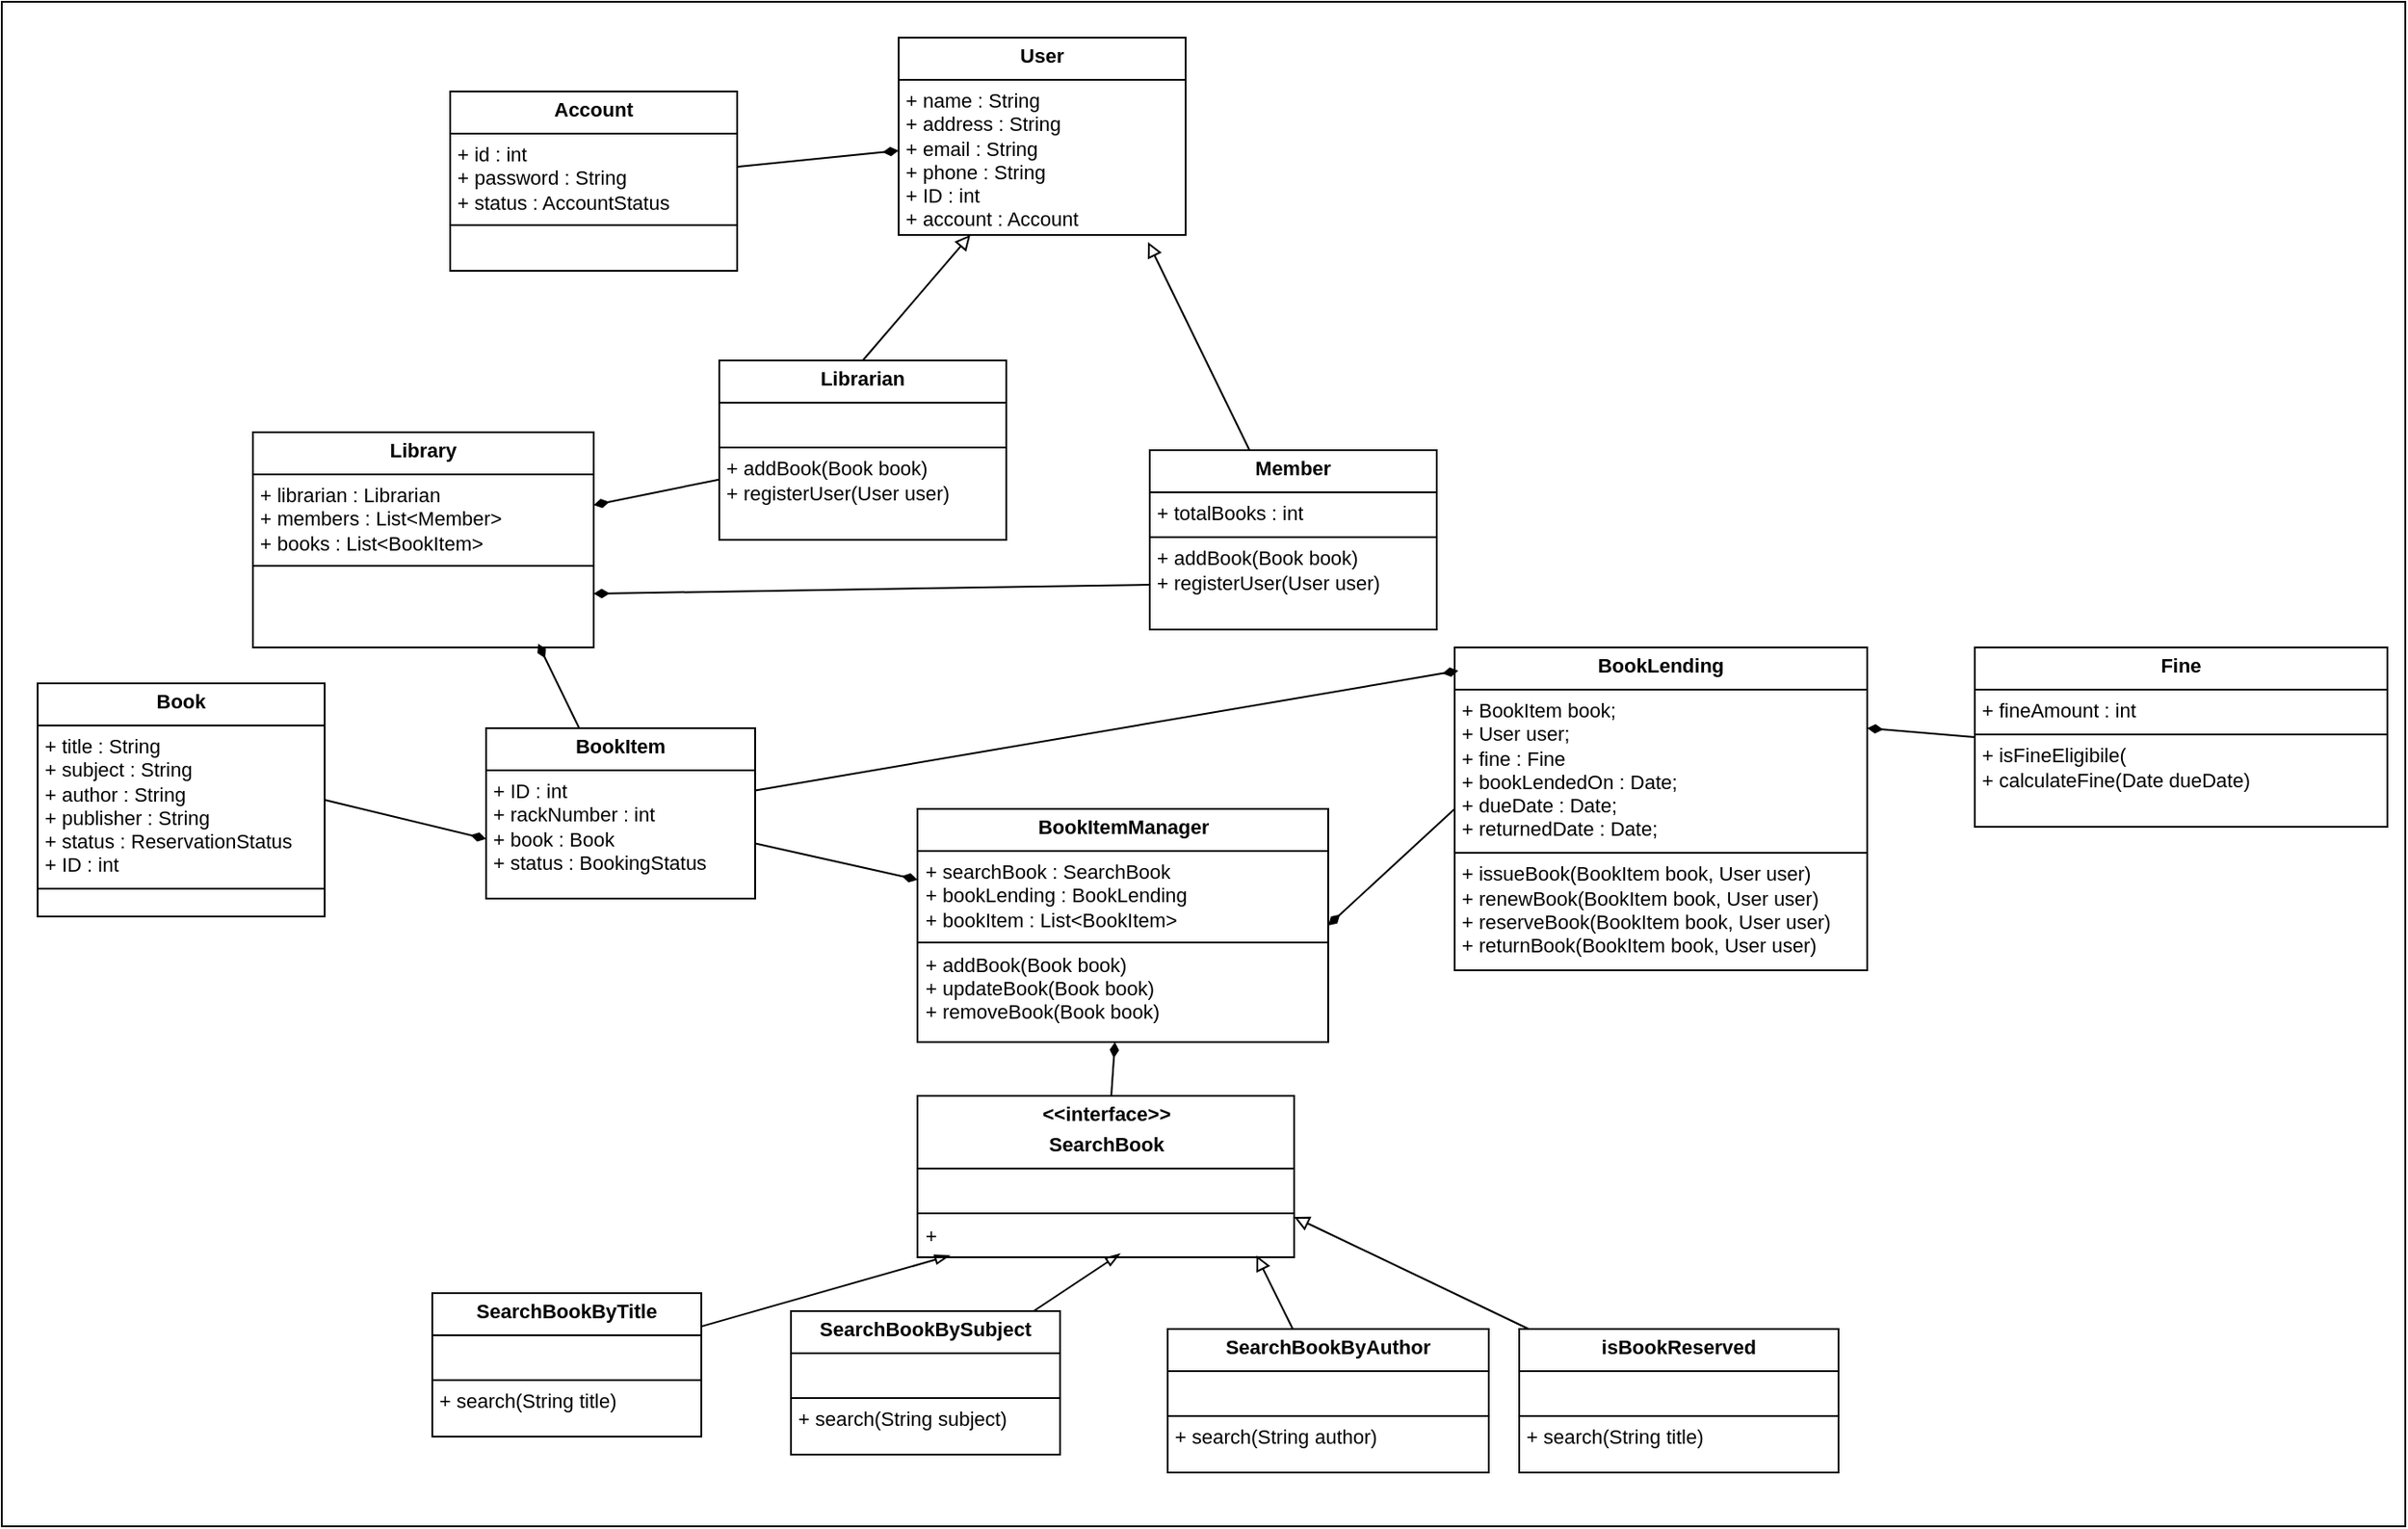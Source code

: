 <mxfile version="27.2.0">
  <diagram name="Page-1" id="mJoWEREI3IBp4GLtIxqX">
    <mxGraphModel dx="1452" dy="1329" grid="1" gridSize="10" guides="1" tooltips="1" connect="1" arrows="1" fold="1" page="0" pageScale="1" pageWidth="1100" pageHeight="850" math="0" shadow="0">
      <root>
        <mxCell id="0" />
        <mxCell id="1" parent="0" />
        <mxCell id="wMvskmWpZirD1I9a-Efr-64" value="" style="rounded=0;whiteSpace=wrap;html=1;strokeColor=default;align=left;verticalAlign=top;fontFamily=Helvetica;fontSize=11;fontColor=default;labelBackgroundColor=none;fillColor=default;" vertex="1" parent="1">
          <mxGeometry x="280" y="-210" width="1340" height="850" as="geometry" />
        </mxCell>
        <mxCell id="wMvskmWpZirD1I9a-Efr-27" value="&lt;p style=&quot;margin:0px;margin-top:4px;text-align:center;&quot;&gt;&lt;b&gt;User&lt;/b&gt;&lt;/p&gt;&lt;hr style=&quot;border-style:solid;&quot; size=&quot;1&quot;&gt;&lt;p style=&quot;margin:0px;margin-left:4px;&quot;&gt;+ name : String&lt;/p&gt;&lt;p style=&quot;margin:0px;margin-left:4px;&quot;&gt;+ address : String&lt;/p&gt;&lt;p style=&quot;margin:0px;margin-left:4px;&quot;&gt;+ email : String&lt;/p&gt;&lt;p style=&quot;margin:0px;margin-left:4px;&quot;&gt;+ phone : String&lt;/p&gt;&lt;p style=&quot;margin:0px;margin-left:4px;&quot;&gt;+ ID : int&lt;/p&gt;&lt;p style=&quot;margin:0px;margin-left:4px;&quot;&gt;+ account : Account&amp;nbsp;&lt;/p&gt;" style="verticalAlign=top;align=left;overflow=fill;html=1;whiteSpace=wrap;fontFamily=Helvetica;fontSize=11;fontColor=default;labelBackgroundColor=none;" vertex="1" parent="1">
          <mxGeometry x="780" y="-190" width="160" height="110" as="geometry" />
        </mxCell>
        <mxCell id="wMvskmWpZirD1I9a-Efr-28" value="&lt;p style=&quot;margin:0px;margin-top:4px;text-align:center;&quot;&gt;&lt;b&gt;Book&lt;/b&gt;&lt;/p&gt;&lt;hr style=&quot;border-style:solid;&quot; size=&quot;1&quot;&gt;&lt;p style=&quot;margin:0px;margin-left:4px;&quot;&gt;+ title : String&lt;/p&gt;&lt;p style=&quot;margin:0px;margin-left:4px;&quot;&gt;+ subject : String&lt;/p&gt;&lt;p style=&quot;margin:0px;margin-left:4px;&quot;&gt;+ author : String&lt;/p&gt;&lt;p style=&quot;margin:0px;margin-left:4px;&quot;&gt;+ publisher : String&lt;/p&gt;&lt;p style=&quot;margin:0px;margin-left:4px;&quot;&gt;+ status : ReservationStatus&lt;/p&gt;&lt;p style=&quot;margin:0px;margin-left:4px;&quot;&gt;+ ID : int&lt;/p&gt;&lt;hr style=&quot;border-style:solid;&quot; size=&quot;1&quot;&gt;&lt;p style=&quot;margin:0px;margin-left:4px;&quot;&gt;&lt;br&gt;&lt;/p&gt;" style="verticalAlign=top;align=left;overflow=fill;html=1;whiteSpace=wrap;fontFamily=Helvetica;fontSize=11;fontColor=default;labelBackgroundColor=none;" vertex="1" parent="1">
          <mxGeometry x="300" y="170" width="160" height="130" as="geometry" />
        </mxCell>
        <mxCell id="wMvskmWpZirD1I9a-Efr-45" value="" style="edgeStyle=none;shape=connector;rounded=0;orthogonalLoop=1;jettySize=auto;html=1;strokeColor=default;align=center;verticalAlign=middle;fontFamily=Helvetica;fontSize=11;fontColor=default;labelBackgroundColor=none;endArrow=diamondThin;endFill=1;" edge="1" parent="1" source="wMvskmWpZirD1I9a-Efr-29" target="wMvskmWpZirD1I9a-Efr-33">
          <mxGeometry relative="1" as="geometry" />
        </mxCell>
        <mxCell id="wMvskmWpZirD1I9a-Efr-29" value="&lt;p style=&quot;margin:0px;margin-top:4px;text-align:center;&quot;&gt;&lt;b&gt;BookItem&lt;/b&gt;&lt;/p&gt;&lt;hr style=&quot;border-style:solid;&quot; size=&quot;1&quot;&gt;&lt;p style=&quot;margin:0px;margin-left:4px;&quot;&gt;+ ID : int&lt;/p&gt;&lt;p style=&quot;margin:0px;margin-left:4px;&quot;&gt;+ rackNumber : int&lt;/p&gt;&lt;p style=&quot;margin:0px;margin-left:4px;&quot;&gt;+ book : Book&lt;/p&gt;&lt;p style=&quot;margin:0px;margin-left:4px;&quot;&gt;+ status : BookingStatus&lt;/p&gt;" style="verticalAlign=top;align=left;overflow=fill;html=1;whiteSpace=wrap;fontFamily=Helvetica;fontSize=11;fontColor=default;labelBackgroundColor=none;" vertex="1" parent="1">
          <mxGeometry x="550" y="195" width="150" height="95" as="geometry" />
        </mxCell>
        <mxCell id="wMvskmWpZirD1I9a-Efr-31" style="edgeStyle=none;shape=connector;rounded=0;orthogonalLoop=1;jettySize=auto;html=1;exitX=1;exitY=0.5;exitDx=0;exitDy=0;entryX=0;entryY=0.65;entryDx=0;entryDy=0;entryPerimeter=0;strokeColor=default;align=center;verticalAlign=middle;fontFamily=Helvetica;fontSize=11;fontColor=default;labelBackgroundColor=none;endArrow=diamondThin;endFill=1;" edge="1" parent="1" source="wMvskmWpZirD1I9a-Efr-28" target="wMvskmWpZirD1I9a-Efr-29">
          <mxGeometry relative="1" as="geometry" />
        </mxCell>
        <mxCell id="wMvskmWpZirD1I9a-Efr-33" value="&lt;p style=&quot;margin:0px;margin-top:4px;text-align:center;&quot;&gt;&lt;b&gt;BookItemManager&lt;/b&gt;&lt;/p&gt;&lt;hr style=&quot;border-style:solid;&quot; size=&quot;1&quot;&gt;&lt;p style=&quot;margin:0px;margin-left:4px;&quot;&gt;+ searchBook : SearchBook&lt;/p&gt;&lt;p style=&quot;margin:0px;margin-left:4px;&quot;&gt;+ bookLending : BookLending&lt;br&gt;+ bookItem : List&amp;lt;BookItem&amp;gt;&lt;/p&gt;&lt;hr style=&quot;border-style:solid;&quot; size=&quot;1&quot;&gt;&lt;p style=&quot;margin:0px;margin-left:4px;&quot;&gt;+ addBook(Book book)&lt;/p&gt;&lt;p style=&quot;margin:0px;margin-left:4px;&quot;&gt;+ updateBook(Book book)&lt;/p&gt;&lt;p style=&quot;margin:0px;margin-left:4px;&quot;&gt;+ removeBook(Book book)&lt;/p&gt;" style="verticalAlign=top;align=left;overflow=fill;html=1;whiteSpace=wrap;fontFamily=Helvetica;fontSize=11;fontColor=default;labelBackgroundColor=none;" vertex="1" parent="1">
          <mxGeometry x="790.5" y="240" width="229" height="130" as="geometry" />
        </mxCell>
        <mxCell id="wMvskmWpZirD1I9a-Efr-44" value="" style="edgeStyle=none;shape=connector;rounded=0;orthogonalLoop=1;jettySize=auto;html=1;strokeColor=default;align=center;verticalAlign=middle;fontFamily=Helvetica;fontSize=11;fontColor=default;labelBackgroundColor=none;endArrow=diamondThin;endFill=1;" edge="1" parent="1" source="wMvskmWpZirD1I9a-Efr-34" target="wMvskmWpZirD1I9a-Efr-33">
          <mxGeometry relative="1" as="geometry" />
        </mxCell>
        <mxCell id="wMvskmWpZirD1I9a-Efr-34" value="&lt;p style=&quot;margin:0px;margin-top:4px;text-align:center;&quot;&gt;&lt;b&gt;&amp;lt;&amp;lt;interface&amp;gt;&amp;gt;&lt;/b&gt;&lt;/p&gt;&lt;p style=&quot;margin:0px;margin-top:4px;text-align:center;&quot;&gt;&lt;b&gt;SearchBook&lt;/b&gt;&lt;/p&gt;&lt;hr style=&quot;border-style:solid;&quot; size=&quot;1&quot;&gt;&lt;p style=&quot;margin:0px;margin-left:4px;&quot;&gt;&lt;br&gt;&lt;/p&gt;&lt;hr style=&quot;border-style:solid;&quot; size=&quot;1&quot;&gt;&lt;p style=&quot;margin:0px;margin-left:4px;&quot;&gt;+&lt;/p&gt;" style="verticalAlign=top;align=left;overflow=fill;html=1;whiteSpace=wrap;fontFamily=Helvetica;fontSize=11;fontColor=default;labelBackgroundColor=none;" vertex="1" parent="1">
          <mxGeometry x="790.5" y="400" width="210" height="90" as="geometry" />
        </mxCell>
        <mxCell id="wMvskmWpZirD1I9a-Efr-35" value="&lt;p style=&quot;margin:0px;margin-top:4px;text-align:center;&quot;&gt;&lt;b&gt;SearchBookByTitle&lt;/b&gt;&lt;/p&gt;&lt;hr style=&quot;border-style:solid;&quot; size=&quot;1&quot;&gt;&lt;p style=&quot;margin:0px;margin-left:4px;&quot;&gt;&lt;br&gt;&lt;/p&gt;&lt;hr style=&quot;border-style:solid;&quot; size=&quot;1&quot;&gt;&lt;p style=&quot;margin:0px;margin-left:4px;&quot;&gt;+ search(String title)&lt;/p&gt;" style="verticalAlign=top;align=left;overflow=fill;html=1;whiteSpace=wrap;fontFamily=Helvetica;fontSize=11;fontColor=default;labelBackgroundColor=none;" vertex="1" parent="1">
          <mxGeometry x="520" y="510" width="150" height="80" as="geometry" />
        </mxCell>
        <mxCell id="wMvskmWpZirD1I9a-Efr-36" value="&lt;p style=&quot;margin:0px;margin-top:4px;text-align:center;&quot;&gt;&lt;b&gt;SearchBookBySubject&lt;/b&gt;&lt;/p&gt;&lt;hr style=&quot;border-style:solid;&quot; size=&quot;1&quot;&gt;&lt;p style=&quot;margin:0px;margin-left:4px;&quot;&gt;&lt;br&gt;&lt;/p&gt;&lt;hr style=&quot;border-style:solid;&quot; size=&quot;1&quot;&gt;&lt;p style=&quot;margin:0px;margin-left:4px;&quot;&gt;+&amp;nbsp;&lt;span style=&quot;background-color: transparent; color: light-dark(rgb(0, 0, 0), rgb(255, 255, 255));&quot;&gt;search(String subject)&lt;/span&gt;&lt;/p&gt;" style="verticalAlign=top;align=left;overflow=fill;html=1;whiteSpace=wrap;fontFamily=Helvetica;fontSize=11;fontColor=default;labelBackgroundColor=none;" vertex="1" parent="1">
          <mxGeometry x="720" y="520" width="150" height="80" as="geometry" />
        </mxCell>
        <mxCell id="wMvskmWpZirD1I9a-Efr-37" value="&lt;p style=&quot;margin:0px;margin-top:4px;text-align:center;&quot;&gt;&lt;b&gt;SearchBookByAuthor&lt;/b&gt;&lt;/p&gt;&lt;hr style=&quot;border-style:solid;&quot; size=&quot;1&quot;&gt;&lt;p style=&quot;margin:0px;margin-left:4px;&quot;&gt;&lt;br&gt;&lt;/p&gt;&lt;hr style=&quot;border-style:solid;&quot; size=&quot;1&quot;&gt;&lt;p style=&quot;margin:0px;margin-left:4px;&quot;&gt;+&amp;nbsp;&lt;span style=&quot;color: light-dark(rgb(0, 0, 0), rgb(255, 255, 255)); background-color: transparent;&quot;&gt;search(String author)&lt;/span&gt;&lt;/p&gt;" style="verticalAlign=top;align=left;overflow=fill;html=1;whiteSpace=wrap;fontFamily=Helvetica;fontSize=11;fontColor=default;labelBackgroundColor=none;" vertex="1" parent="1">
          <mxGeometry x="930" y="530" width="179" height="80" as="geometry" />
        </mxCell>
        <mxCell id="wMvskmWpZirD1I9a-Efr-38" style="edgeStyle=none;shape=connector;rounded=0;orthogonalLoop=1;jettySize=auto;html=1;entryX=0.086;entryY=0.989;entryDx=0;entryDy=0;entryPerimeter=0;strokeColor=default;align=center;verticalAlign=middle;fontFamily=Helvetica;fontSize=11;fontColor=default;labelBackgroundColor=none;endArrow=blockThin;endFill=0;" edge="1" parent="1" source="wMvskmWpZirD1I9a-Efr-35" target="wMvskmWpZirD1I9a-Efr-34">
          <mxGeometry relative="1" as="geometry" />
        </mxCell>
        <mxCell id="wMvskmWpZirD1I9a-Efr-39" style="edgeStyle=none;shape=connector;rounded=0;orthogonalLoop=1;jettySize=auto;html=1;entryX=0.538;entryY=0.978;entryDx=0;entryDy=0;entryPerimeter=0;strokeColor=default;align=center;verticalAlign=middle;fontFamily=Helvetica;fontSize=11;fontColor=default;labelBackgroundColor=none;endArrow=blockThin;endFill=0;" edge="1" parent="1" source="wMvskmWpZirD1I9a-Efr-36" target="wMvskmWpZirD1I9a-Efr-34">
          <mxGeometry relative="1" as="geometry" />
        </mxCell>
        <mxCell id="wMvskmWpZirD1I9a-Efr-40" style="edgeStyle=none;shape=connector;rounded=0;orthogonalLoop=1;jettySize=auto;html=1;entryX=0.9;entryY=0.989;entryDx=0;entryDy=0;entryPerimeter=0;strokeColor=default;align=center;verticalAlign=middle;fontFamily=Helvetica;fontSize=11;fontColor=default;labelBackgroundColor=none;endArrow=block;endFill=0;" edge="1" parent="1" source="wMvskmWpZirD1I9a-Efr-37" target="wMvskmWpZirD1I9a-Efr-34">
          <mxGeometry relative="1" as="geometry" />
        </mxCell>
        <mxCell id="wMvskmWpZirD1I9a-Efr-58" style="edgeStyle=none;shape=connector;rounded=0;orthogonalLoop=1;jettySize=auto;html=1;strokeColor=default;align=center;verticalAlign=middle;fontFamily=Helvetica;fontSize=11;fontColor=default;labelBackgroundColor=none;endArrow=diamondThin;endFill=1;" edge="1" parent="1" source="wMvskmWpZirD1I9a-Efr-46" target="wMvskmWpZirD1I9a-Efr-27">
          <mxGeometry relative="1" as="geometry" />
        </mxCell>
        <mxCell id="wMvskmWpZirD1I9a-Efr-46" value="&lt;p style=&quot;margin:0px;margin-top:4px;text-align:center;&quot;&gt;&lt;b&gt;Account&lt;/b&gt;&lt;/p&gt;&lt;hr style=&quot;border-style:solid;&quot; size=&quot;1&quot;&gt;&lt;p style=&quot;margin:0px;margin-left:4px;&quot;&gt;+ id : int&lt;/p&gt;&lt;p style=&quot;margin:0px;margin-left:4px;&quot;&gt;+ password : String&lt;/p&gt;&lt;p style=&quot;margin:0px;margin-left:4px;&quot;&gt;+ status : AccountStatus&lt;/p&gt;&lt;hr style=&quot;border-style:solid;&quot; size=&quot;1&quot;&gt;&lt;p style=&quot;margin:0px;margin-left:4px;&quot;&gt;&lt;br&gt;&lt;/p&gt;" style="verticalAlign=top;align=left;overflow=fill;html=1;whiteSpace=wrap;fontFamily=Helvetica;fontSize=11;fontColor=default;labelBackgroundColor=none;" vertex="1" parent="1">
          <mxGeometry x="530" y="-160" width="160" height="100" as="geometry" />
        </mxCell>
        <mxCell id="wMvskmWpZirD1I9a-Efr-59" style="edgeStyle=none;shape=connector;rounded=0;orthogonalLoop=1;jettySize=auto;html=1;strokeColor=default;align=center;verticalAlign=middle;fontFamily=Helvetica;fontSize=11;fontColor=default;labelBackgroundColor=none;endArrow=diamondThin;endFill=1;" edge="1" parent="1" source="wMvskmWpZirD1I9a-Efr-47" target="wMvskmWpZirD1I9a-Efr-48">
          <mxGeometry relative="1" as="geometry" />
        </mxCell>
        <mxCell id="wMvskmWpZirD1I9a-Efr-61" style="edgeStyle=none;shape=connector;rounded=0;orthogonalLoop=1;jettySize=auto;html=1;exitX=0.5;exitY=0;exitDx=0;exitDy=0;entryX=0.25;entryY=1;entryDx=0;entryDy=0;strokeColor=default;align=center;verticalAlign=middle;fontFamily=Helvetica;fontSize=11;fontColor=default;labelBackgroundColor=none;endArrow=block;endFill=0;" edge="1" parent="1" source="wMvskmWpZirD1I9a-Efr-47" target="wMvskmWpZirD1I9a-Efr-27">
          <mxGeometry relative="1" as="geometry" />
        </mxCell>
        <mxCell id="wMvskmWpZirD1I9a-Efr-47" value="&lt;p style=&quot;margin:0px;margin-top:4px;text-align:center;&quot;&gt;&lt;b&gt;Librarian&lt;/b&gt;&lt;/p&gt;&lt;hr style=&quot;border-style:solid;&quot; size=&quot;1&quot;&gt;&lt;p style=&quot;margin:0px;margin-left:4px;&quot;&gt;&lt;br&gt;&lt;/p&gt;&lt;hr style=&quot;border-style:solid;&quot; size=&quot;1&quot;&gt;&lt;p style=&quot;margin:0px;margin-left:4px;&quot;&gt;+ addBook(Book book)&lt;/p&gt;&lt;p style=&quot;margin:0px;margin-left:4px;&quot;&gt;+ registerUser(User user)&lt;/p&gt;" style="verticalAlign=top;align=left;overflow=fill;html=1;whiteSpace=wrap;fontFamily=Helvetica;fontSize=11;fontColor=default;labelBackgroundColor=none;" vertex="1" parent="1">
          <mxGeometry x="680" y="-10" width="160" height="100" as="geometry" />
        </mxCell>
        <mxCell id="wMvskmWpZirD1I9a-Efr-48" value="&lt;p style=&quot;margin:0px;margin-top:4px;text-align:center;&quot;&gt;&lt;b&gt;Library&lt;/b&gt;&lt;/p&gt;&lt;hr style=&quot;border-style:solid;&quot; size=&quot;1&quot;&gt;&lt;p style=&quot;margin:0px;margin-left:4px;&quot;&gt;+ librarian : Librarian&lt;/p&gt;&lt;p style=&quot;margin:0px;margin-left:4px;&quot;&gt;+ members : List&amp;lt;Member&amp;gt;&amp;nbsp;&lt;/p&gt;&lt;p style=&quot;margin:0px;margin-left:4px;&quot;&gt;+ books : List&amp;lt;BookItem&amp;gt;&lt;/p&gt;&lt;hr style=&quot;border-style:solid;&quot; size=&quot;1&quot;&gt;&lt;p style=&quot;margin:0px;margin-left:4px;&quot;&gt;&lt;br&gt;&lt;/p&gt;" style="verticalAlign=top;align=left;overflow=fill;html=1;whiteSpace=wrap;fontFamily=Helvetica;fontSize=11;fontColor=default;labelBackgroundColor=none;" vertex="1" parent="1">
          <mxGeometry x="420" y="30" width="190" height="120" as="geometry" />
        </mxCell>
        <mxCell id="wMvskmWpZirD1I9a-Efr-60" style="edgeStyle=none;shape=connector;rounded=0;orthogonalLoop=1;jettySize=auto;html=1;exitX=0;exitY=0.75;exitDx=0;exitDy=0;entryX=1;entryY=0.75;entryDx=0;entryDy=0;strokeColor=default;align=center;verticalAlign=middle;fontFamily=Helvetica;fontSize=11;fontColor=default;labelBackgroundColor=none;endArrow=diamondThin;endFill=1;" edge="1" parent="1" source="wMvskmWpZirD1I9a-Efr-49" target="wMvskmWpZirD1I9a-Efr-48">
          <mxGeometry relative="1" as="geometry" />
        </mxCell>
        <mxCell id="wMvskmWpZirD1I9a-Efr-49" value="&lt;p style=&quot;margin:0px;margin-top:4px;text-align:center;&quot;&gt;&lt;b&gt;Member&lt;/b&gt;&lt;/p&gt;&lt;hr style=&quot;border-style:solid;&quot; size=&quot;1&quot;&gt;&lt;p style=&quot;margin:0px;margin-left:4px;&quot;&gt;+ totalBooks : int&lt;/p&gt;&lt;hr style=&quot;border-style:solid;&quot; size=&quot;1&quot;&gt;&lt;p style=&quot;margin:0px;margin-left:4px;&quot;&gt;+ addBook(Book book)&lt;/p&gt;&lt;p style=&quot;margin:0px;margin-left:4px;&quot;&gt;+ registerUser(User user)&lt;/p&gt;" style="verticalAlign=top;align=left;overflow=fill;html=1;whiteSpace=wrap;fontFamily=Helvetica;fontSize=11;fontColor=default;labelBackgroundColor=none;" vertex="1" parent="1">
          <mxGeometry x="920" y="40" width="160" height="100" as="geometry" />
        </mxCell>
        <mxCell id="wMvskmWpZirD1I9a-Efr-55" style="edgeStyle=none;shape=connector;rounded=0;orthogonalLoop=1;jettySize=auto;html=1;exitX=0;exitY=0.5;exitDx=0;exitDy=0;entryX=1;entryY=0.5;entryDx=0;entryDy=0;strokeColor=default;align=center;verticalAlign=middle;fontFamily=Helvetica;fontSize=11;fontColor=default;labelBackgroundColor=none;endArrow=diamondThin;endFill=1;" edge="1" parent="1" source="wMvskmWpZirD1I9a-Efr-50" target="wMvskmWpZirD1I9a-Efr-33">
          <mxGeometry relative="1" as="geometry" />
        </mxCell>
        <mxCell id="wMvskmWpZirD1I9a-Efr-50" value="&lt;p style=&quot;margin:0px;margin-top:4px;text-align:center;&quot;&gt;&lt;b&gt;BookLending&lt;/b&gt;&lt;/p&gt;&lt;hr style=&quot;border-style:solid;&quot; size=&quot;1&quot;&gt;&lt;p style=&quot;margin:0px;margin-left:4px;&quot;&gt;+ BookItem book;&lt;/p&gt;&lt;p style=&quot;margin:0px;margin-left:4px;&quot;&gt;&lt;span style=&quot;background-color: transparent; color: light-dark(rgb(0, 0, 0), rgb(255, 255, 255));&quot;&gt;+ User user;&amp;nbsp;&amp;nbsp;&lt;/span&gt;&lt;/p&gt;&lt;p style=&quot;margin:0px;margin-left:4px;&quot;&gt;+ fine : Fine&lt;br&gt;&lt;/p&gt;&lt;p style=&quot;margin:0px;margin-left:4px;&quot;&gt;+ bookLendedOn : Date;&lt;/p&gt;&lt;p style=&quot;margin:0px;margin-left:4px;&quot;&gt;+ dueDate : Date;&lt;/p&gt;&lt;p style=&quot;margin:0px;margin-left:4px;&quot;&gt;+ returnedDate : Date;&lt;/p&gt;&lt;hr style=&quot;border-style:solid;&quot; size=&quot;1&quot;&gt;&lt;p style=&quot;margin:0px;margin-left:4px;&quot;&gt;&lt;span style=&quot;background-color: transparent; color: light-dark(rgb(0, 0, 0), rgb(255, 255, 255));&quot;&gt;+ issueBook(BookItem book, User user)&lt;/span&gt;&lt;/p&gt;&lt;p style=&quot;margin:0px;margin-left:4px;&quot;&gt;+ renewBook(BookItem book, User user)&lt;/p&gt;&lt;p style=&quot;margin:0px;margin-left:4px;&quot;&gt;+ reserveBook(BookItem book, User user)&lt;/p&gt;&lt;p style=&quot;margin:0px;margin-left:4px;&quot;&gt;+ returnBook(BookItem book, User user)&lt;/p&gt;" style="verticalAlign=top;align=left;overflow=fill;html=1;whiteSpace=wrap;fontFamily=Helvetica;fontSize=11;fontColor=default;labelBackgroundColor=none;" vertex="1" parent="1">
          <mxGeometry x="1090" y="150" width="230" height="180" as="geometry" />
        </mxCell>
        <mxCell id="wMvskmWpZirD1I9a-Efr-52" style="edgeStyle=none;shape=connector;rounded=0;orthogonalLoop=1;jettySize=auto;html=1;entryX=1;entryY=0.75;entryDx=0;entryDy=0;strokeColor=default;align=center;verticalAlign=middle;fontFamily=Helvetica;fontSize=11;fontColor=default;labelBackgroundColor=none;endArrow=block;endFill=0;" edge="1" parent="1" source="wMvskmWpZirD1I9a-Efr-51" target="wMvskmWpZirD1I9a-Efr-34">
          <mxGeometry relative="1" as="geometry" />
        </mxCell>
        <mxCell id="wMvskmWpZirD1I9a-Efr-51" value="&lt;p style=&quot;margin:0px;margin-top:4px;text-align:center;&quot;&gt;&lt;b&gt;isBookReserved&lt;/b&gt;&lt;/p&gt;&lt;hr style=&quot;border-style:solid;&quot; size=&quot;1&quot;&gt;&lt;p style=&quot;margin:0px;margin-left:4px;&quot;&gt;&lt;br&gt;&lt;/p&gt;&lt;hr style=&quot;border-style:solid;&quot; size=&quot;1&quot;&gt;&lt;p style=&quot;margin:0px;margin-left:4px;&quot;&gt;+&amp;nbsp;&lt;span style=&quot;color: light-dark(rgb(0, 0, 0), rgb(255, 255, 255)); background-color: transparent;&quot;&gt;search(String title)&lt;/span&gt;&lt;/p&gt;" style="verticalAlign=top;align=left;overflow=fill;html=1;whiteSpace=wrap;fontFamily=Helvetica;fontSize=11;fontColor=default;labelBackgroundColor=none;" vertex="1" parent="1">
          <mxGeometry x="1126" y="530" width="178" height="80" as="geometry" />
        </mxCell>
        <mxCell id="wMvskmWpZirD1I9a-Efr-56" style="edgeStyle=none;shape=connector;rounded=0;orthogonalLoop=1;jettySize=auto;html=1;exitX=0;exitY=0.5;exitDx=0;exitDy=0;entryX=1;entryY=0.25;entryDx=0;entryDy=0;strokeColor=default;align=center;verticalAlign=middle;fontFamily=Helvetica;fontSize=11;fontColor=default;labelBackgroundColor=none;endArrow=diamondThin;endFill=1;" edge="1" parent="1" source="wMvskmWpZirD1I9a-Efr-53" target="wMvskmWpZirD1I9a-Efr-50">
          <mxGeometry relative="1" as="geometry" />
        </mxCell>
        <mxCell id="wMvskmWpZirD1I9a-Efr-53" value="&lt;p style=&quot;margin:0px;margin-top:4px;text-align:center;&quot;&gt;&lt;b&gt;Fine&lt;/b&gt;&lt;/p&gt;&lt;hr style=&quot;border-style:solid;&quot; size=&quot;1&quot;&gt;&lt;p style=&quot;margin:0px;margin-left:4px;&quot;&gt;+ fineAmount : int&lt;/p&gt;&lt;hr style=&quot;border-style:solid;&quot; size=&quot;1&quot;&gt;&lt;p style=&quot;margin:0px;margin-left:4px;&quot;&gt;+ isFineEligibile(&lt;br&gt;+ calculateFine(Date dueDate)&lt;/p&gt;" style="verticalAlign=top;align=left;overflow=fill;html=1;whiteSpace=wrap;fontFamily=Helvetica;fontSize=11;fontColor=default;labelBackgroundColor=none;" vertex="1" parent="1">
          <mxGeometry x="1380" y="150" width="230" height="100" as="geometry" />
        </mxCell>
        <mxCell id="wMvskmWpZirD1I9a-Efr-57" style="edgeStyle=none;shape=connector;rounded=0;orthogonalLoop=1;jettySize=auto;html=1;entryX=0.009;entryY=0.072;entryDx=0;entryDy=0;entryPerimeter=0;strokeColor=default;align=center;verticalAlign=middle;fontFamily=Helvetica;fontSize=11;fontColor=default;labelBackgroundColor=none;endArrow=diamondThin;endFill=1;" edge="1" parent="1" source="wMvskmWpZirD1I9a-Efr-29" target="wMvskmWpZirD1I9a-Efr-50">
          <mxGeometry relative="1" as="geometry" />
        </mxCell>
        <mxCell id="wMvskmWpZirD1I9a-Efr-62" style="edgeStyle=none;shape=connector;rounded=0;orthogonalLoop=1;jettySize=auto;html=1;entryX=0.869;entryY=1.036;entryDx=0;entryDy=0;entryPerimeter=0;strokeColor=default;align=center;verticalAlign=middle;fontFamily=Helvetica;fontSize=11;fontColor=default;labelBackgroundColor=none;endArrow=block;endFill=0;" edge="1" parent="1" source="wMvskmWpZirD1I9a-Efr-49" target="wMvskmWpZirD1I9a-Efr-27">
          <mxGeometry relative="1" as="geometry" />
        </mxCell>
        <mxCell id="wMvskmWpZirD1I9a-Efr-63" style="edgeStyle=none;shape=connector;rounded=0;orthogonalLoop=1;jettySize=auto;html=1;entryX=0.837;entryY=0.983;entryDx=0;entryDy=0;entryPerimeter=0;strokeColor=default;align=center;verticalAlign=middle;fontFamily=Helvetica;fontSize=11;fontColor=default;labelBackgroundColor=none;endArrow=diamondThin;endFill=1;" edge="1" parent="1" source="wMvskmWpZirD1I9a-Efr-29" target="wMvskmWpZirD1I9a-Efr-48">
          <mxGeometry relative="1" as="geometry" />
        </mxCell>
      </root>
    </mxGraphModel>
  </diagram>
</mxfile>
